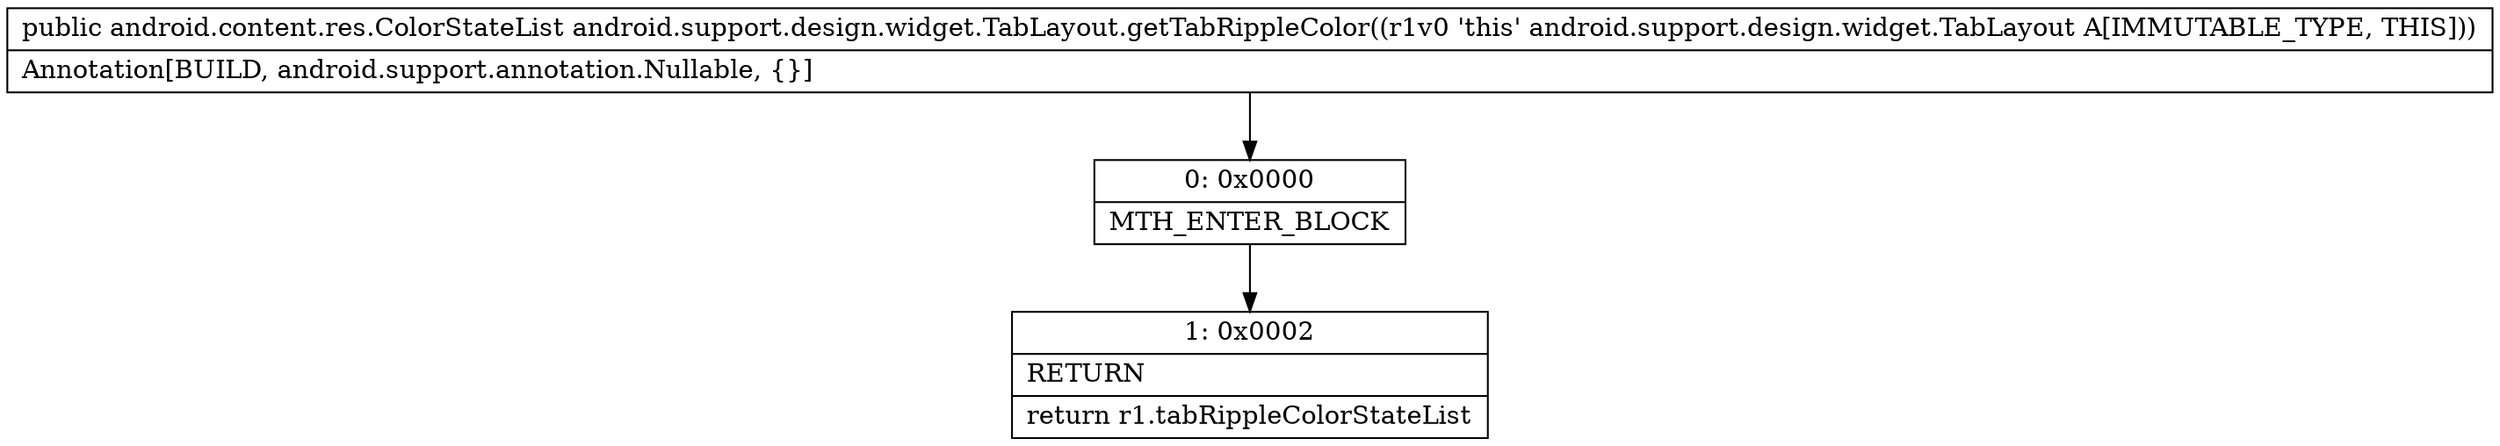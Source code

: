 digraph "CFG forandroid.support.design.widget.TabLayout.getTabRippleColor()Landroid\/content\/res\/ColorStateList;" {
Node_0 [shape=record,label="{0\:\ 0x0000|MTH_ENTER_BLOCK\l}"];
Node_1 [shape=record,label="{1\:\ 0x0002|RETURN\l|return r1.tabRippleColorStateList\l}"];
MethodNode[shape=record,label="{public android.content.res.ColorStateList android.support.design.widget.TabLayout.getTabRippleColor((r1v0 'this' android.support.design.widget.TabLayout A[IMMUTABLE_TYPE, THIS]))  | Annotation[BUILD, android.support.annotation.Nullable, \{\}]\l}"];
MethodNode -> Node_0;
Node_0 -> Node_1;
}

